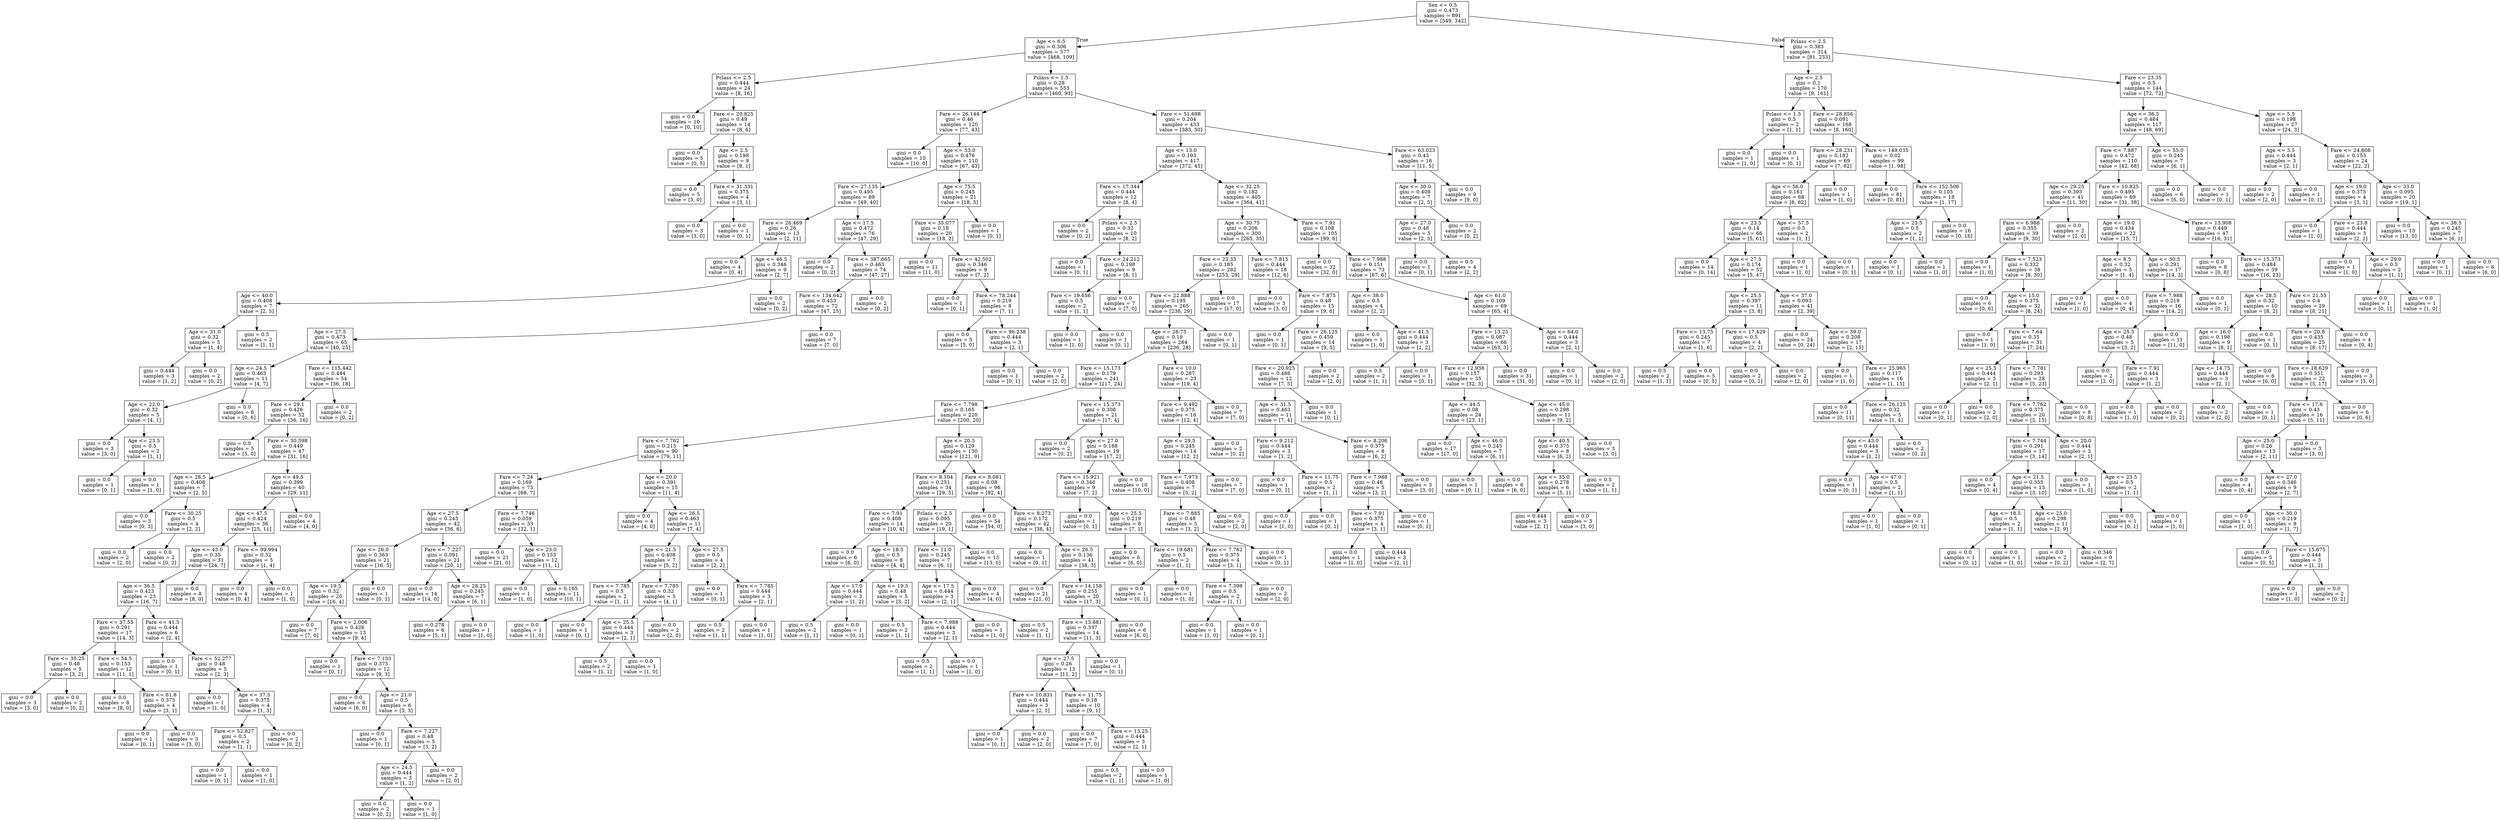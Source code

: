 digraph Tree {
node [shape=box] ;
0 [label="Sex <= 0.5\ngini = 0.473\nsamples = 891\nvalue = [549, 342]"] ;
1 [label="Age <= 6.5\ngini = 0.306\nsamples = 577\nvalue = [468, 109]"] ;
0 -> 1 [labeldistance=2.5, labelangle=45, headlabel="True"] ;
2 [label="Pclass <= 2.5\ngini = 0.444\nsamples = 24\nvalue = [8, 16]"] ;
1 -> 2 ;
3 [label="gini = 0.0\nsamples = 10\nvalue = [0, 10]"] ;
2 -> 3 ;
4 [label="Fare <= 20.825\ngini = 0.49\nsamples = 14\nvalue = [8, 6]"] ;
2 -> 4 ;
5 [label="gini = 0.0\nsamples = 5\nvalue = [0, 5]"] ;
4 -> 5 ;
6 [label="Age <= 2.5\ngini = 0.198\nsamples = 9\nvalue = [8, 1]"] ;
4 -> 6 ;
7 [label="gini = 0.0\nsamples = 5\nvalue = [5, 0]"] ;
6 -> 7 ;
8 [label="Fare <= 31.331\ngini = 0.375\nsamples = 4\nvalue = [3, 1]"] ;
6 -> 8 ;
9 [label="gini = 0.0\nsamples = 3\nvalue = [3, 0]"] ;
8 -> 9 ;
10 [label="gini = 0.0\nsamples = 1\nvalue = [0, 1]"] ;
8 -> 10 ;
11 [label="Pclass <= 1.5\ngini = 0.28\nsamples = 553\nvalue = [460, 93]"] ;
1 -> 11 ;
12 [label="Fare <= 26.144\ngini = 0.46\nsamples = 120\nvalue = [77, 43]"] ;
11 -> 12 ;
13 [label="gini = 0.0\nsamples = 10\nvalue = [10, 0]"] ;
12 -> 13 ;
14 [label="Age <= 53.0\ngini = 0.476\nsamples = 110\nvalue = [67, 43]"] ;
12 -> 14 ;
15 [label="Fare <= 27.135\ngini = 0.495\nsamples = 89\nvalue = [49, 40]"] ;
14 -> 15 ;
16 [label="Fare <= 26.469\ngini = 0.26\nsamples = 13\nvalue = [2, 11]"] ;
15 -> 16 ;
17 [label="gini = 0.0\nsamples = 4\nvalue = [0, 4]"] ;
16 -> 17 ;
18 [label="Age <= 46.5\ngini = 0.346\nsamples = 9\nvalue = [2, 7]"] ;
16 -> 18 ;
19 [label="Age <= 40.0\ngini = 0.408\nsamples = 7\nvalue = [2, 5]"] ;
18 -> 19 ;
20 [label="Age <= 31.0\ngini = 0.32\nsamples = 5\nvalue = [1, 4]"] ;
19 -> 20 ;
21 [label="gini = 0.444\nsamples = 3\nvalue = [1, 2]"] ;
20 -> 21 ;
22 [label="gini = 0.0\nsamples = 2\nvalue = [0, 2]"] ;
20 -> 22 ;
23 [label="gini = 0.5\nsamples = 2\nvalue = [1, 1]"] ;
19 -> 23 ;
24 [label="gini = 0.0\nsamples = 2\nvalue = [0, 2]"] ;
18 -> 24 ;
25 [label="Age <= 17.5\ngini = 0.472\nsamples = 76\nvalue = [47, 29]"] ;
15 -> 25 ;
26 [label="gini = 0.0\nsamples = 2\nvalue = [0, 2]"] ;
25 -> 26 ;
27 [label="Fare <= 387.665\ngini = 0.463\nsamples = 74\nvalue = [47, 27]"] ;
25 -> 27 ;
28 [label="Fare <= 134.642\ngini = 0.453\nsamples = 72\nvalue = [47, 25]"] ;
27 -> 28 ;
29 [label="Age <= 27.5\ngini = 0.473\nsamples = 65\nvalue = [40, 25]"] ;
28 -> 29 ;
30 [label="Age <= 24.5\ngini = 0.463\nsamples = 11\nvalue = [4, 7]"] ;
29 -> 30 ;
31 [label="Age <= 22.0\ngini = 0.32\nsamples = 5\nvalue = [4, 1]"] ;
30 -> 31 ;
32 [label="gini = 0.0\nsamples = 3\nvalue = [3, 0]"] ;
31 -> 32 ;
33 [label="Age <= 23.5\ngini = 0.5\nsamples = 2\nvalue = [1, 1]"] ;
31 -> 33 ;
34 [label="gini = 0.0\nsamples = 1\nvalue = [0, 1]"] ;
33 -> 34 ;
35 [label="gini = 0.0\nsamples = 1\nvalue = [1, 0]"] ;
33 -> 35 ;
36 [label="gini = 0.0\nsamples = 6\nvalue = [0, 6]"] ;
30 -> 36 ;
37 [label="Fare <= 115.442\ngini = 0.444\nsamples = 54\nvalue = [36, 18]"] ;
29 -> 37 ;
38 [label="Fare <= 29.1\ngini = 0.426\nsamples = 52\nvalue = [36, 16]"] ;
37 -> 38 ;
39 [label="gini = 0.0\nsamples = 5\nvalue = [5, 0]"] ;
38 -> 39 ;
40 [label="Fare <= 30.598\ngini = 0.449\nsamples = 47\nvalue = [31, 16]"] ;
38 -> 40 ;
41 [label="Age <= 28.5\ngini = 0.408\nsamples = 7\nvalue = [2, 5]"] ;
40 -> 41 ;
42 [label="gini = 0.0\nsamples = 3\nvalue = [0, 3]"] ;
41 -> 42 ;
43 [label="Fare <= 30.25\ngini = 0.5\nsamples = 4\nvalue = [2, 2]"] ;
41 -> 43 ;
44 [label="gini = 0.0\nsamples = 2\nvalue = [2, 0]"] ;
43 -> 44 ;
45 [label="gini = 0.0\nsamples = 2\nvalue = [0, 2]"] ;
43 -> 45 ;
46 [label="Age <= 49.5\ngini = 0.399\nsamples = 40\nvalue = [29, 11]"] ;
40 -> 46 ;
47 [label="Age <= 47.5\ngini = 0.424\nsamples = 36\nvalue = [25, 11]"] ;
46 -> 47 ;
48 [label="Age <= 43.0\ngini = 0.35\nsamples = 31\nvalue = [24, 7]"] ;
47 -> 48 ;
49 [label="Age <= 36.5\ngini = 0.423\nsamples = 23\nvalue = [16, 7]"] ;
48 -> 49 ;
50 [label="Fare <= 37.55\ngini = 0.291\nsamples = 17\nvalue = [14, 3]"] ;
49 -> 50 ;
51 [label="Fare <= 35.25\ngini = 0.48\nsamples = 5\nvalue = [3, 2]"] ;
50 -> 51 ;
52 [label="gini = 0.0\nsamples = 3\nvalue = [3, 0]"] ;
51 -> 52 ;
53 [label="gini = 0.0\nsamples = 2\nvalue = [0, 2]"] ;
51 -> 53 ;
54 [label="Fare <= 54.5\ngini = 0.153\nsamples = 12\nvalue = [11, 1]"] ;
50 -> 54 ;
55 [label="gini = 0.0\nsamples = 8\nvalue = [8, 0]"] ;
54 -> 55 ;
56 [label="Fare <= 61.8\ngini = 0.375\nsamples = 4\nvalue = [3, 1]"] ;
54 -> 56 ;
57 [label="gini = 0.0\nsamples = 1\nvalue = [0, 1]"] ;
56 -> 57 ;
58 [label="gini = 0.0\nsamples = 3\nvalue = [3, 0]"] ;
56 -> 58 ;
59 [label="Fare <= 41.5\ngini = 0.444\nsamples = 6\nvalue = [2, 4]"] ;
49 -> 59 ;
60 [label="gini = 0.0\nsamples = 1\nvalue = [0, 1]"] ;
59 -> 60 ;
61 [label="Fare <= 52.277\ngini = 0.48\nsamples = 5\nvalue = [2, 3]"] ;
59 -> 61 ;
62 [label="gini = 0.0\nsamples = 1\nvalue = [1, 0]"] ;
61 -> 62 ;
63 [label="Age <= 37.5\ngini = 0.375\nsamples = 4\nvalue = [1, 3]"] ;
61 -> 63 ;
64 [label="Fare <= 52.827\ngini = 0.5\nsamples = 2\nvalue = [1, 1]"] ;
63 -> 64 ;
65 [label="gini = 0.0\nsamples = 1\nvalue = [0, 1]"] ;
64 -> 65 ;
66 [label="gini = 0.0\nsamples = 1\nvalue = [1, 0]"] ;
64 -> 66 ;
67 [label="gini = 0.0\nsamples = 2\nvalue = [0, 2]"] ;
63 -> 67 ;
68 [label="gini = 0.0\nsamples = 8\nvalue = [8, 0]"] ;
48 -> 68 ;
69 [label="Fare <= 99.994\ngini = 0.32\nsamples = 5\nvalue = [1, 4]"] ;
47 -> 69 ;
70 [label="gini = 0.0\nsamples = 4\nvalue = [0, 4]"] ;
69 -> 70 ;
71 [label="gini = 0.0\nsamples = 1\nvalue = [1, 0]"] ;
69 -> 71 ;
72 [label="gini = 0.0\nsamples = 4\nvalue = [4, 0]"] ;
46 -> 72 ;
73 [label="gini = 0.0\nsamples = 2\nvalue = [0, 2]"] ;
37 -> 73 ;
74 [label="gini = 0.0\nsamples = 7\nvalue = [7, 0]"] ;
28 -> 74 ;
75 [label="gini = 0.0\nsamples = 2\nvalue = [0, 2]"] ;
27 -> 75 ;
76 [label="Age <= 75.5\ngini = 0.245\nsamples = 21\nvalue = [18, 3]"] ;
14 -> 76 ;
77 [label="Fare <= 35.077\ngini = 0.18\nsamples = 20\nvalue = [18, 2]"] ;
76 -> 77 ;
78 [label="gini = 0.0\nsamples = 11\nvalue = [11, 0]"] ;
77 -> 78 ;
79 [label="Fare <= 42.502\ngini = 0.346\nsamples = 9\nvalue = [7, 2]"] ;
77 -> 79 ;
80 [label="gini = 0.0\nsamples = 1\nvalue = [0, 1]"] ;
79 -> 80 ;
81 [label="Fare <= 78.244\ngini = 0.219\nsamples = 8\nvalue = [7, 1]"] ;
79 -> 81 ;
82 [label="gini = 0.0\nsamples = 5\nvalue = [5, 0]"] ;
81 -> 82 ;
83 [label="Fare <= 96.238\ngini = 0.444\nsamples = 3\nvalue = [2, 1]"] ;
81 -> 83 ;
84 [label="gini = 0.0\nsamples = 1\nvalue = [0, 1]"] ;
83 -> 84 ;
85 [label="gini = 0.0\nsamples = 2\nvalue = [2, 0]"] ;
83 -> 85 ;
86 [label="gini = 0.0\nsamples = 1\nvalue = [0, 1]"] ;
76 -> 86 ;
87 [label="Fare <= 51.698\ngini = 0.204\nsamples = 433\nvalue = [383, 50]"] ;
11 -> 87 ;
88 [label="Age <= 13.0\ngini = 0.193\nsamples = 417\nvalue = [372, 45]"] ;
87 -> 88 ;
89 [label="Fare <= 17.344\ngini = 0.444\nsamples = 12\nvalue = [8, 4]"] ;
88 -> 89 ;
90 [label="gini = 0.0\nsamples = 2\nvalue = [0, 2]"] ;
89 -> 90 ;
91 [label="Pclass <= 2.5\ngini = 0.32\nsamples = 10\nvalue = [8, 2]"] ;
89 -> 91 ;
92 [label="gini = 0.0\nsamples = 1\nvalue = [0, 1]"] ;
91 -> 92 ;
93 [label="Fare <= 24.212\ngini = 0.198\nsamples = 9\nvalue = [8, 1]"] ;
91 -> 93 ;
94 [label="Fare <= 19.656\ngini = 0.5\nsamples = 2\nvalue = [1, 1]"] ;
93 -> 94 ;
95 [label="gini = 0.0\nsamples = 1\nvalue = [1, 0]"] ;
94 -> 95 ;
96 [label="gini = 0.0\nsamples = 1\nvalue = [0, 1]"] ;
94 -> 96 ;
97 [label="gini = 0.0\nsamples = 7\nvalue = [7, 0]"] ;
93 -> 97 ;
98 [label="Age <= 32.25\ngini = 0.182\nsamples = 405\nvalue = [364, 41]"] ;
88 -> 98 ;
99 [label="Age <= 30.75\ngini = 0.206\nsamples = 300\nvalue = [265, 35]"] ;
98 -> 99 ;
100 [label="Fare <= 23.35\ngini = 0.185\nsamples = 282\nvalue = [253, 29]"] ;
99 -> 100 ;
101 [label="Fare <= 22.888\ngini = 0.195\nsamples = 265\nvalue = [236, 29]"] ;
100 -> 101 ;
102 [label="Age <= 28.75\ngini = 0.19\nsamples = 264\nvalue = [236, 28]"] ;
101 -> 102 ;
103 [label="Fare <= 15.173\ngini = 0.179\nsamples = 241\nvalue = [217, 24]"] ;
102 -> 103 ;
104 [label="Fare <= 7.798\ngini = 0.165\nsamples = 220\nvalue = [200, 20]"] ;
103 -> 104 ;
105 [label="Fare <= 7.762\ngini = 0.215\nsamples = 90\nvalue = [79, 11]"] ;
104 -> 105 ;
106 [label="Fare <= 7.24\ngini = 0.169\nsamples = 75\nvalue = [68, 7]"] ;
105 -> 106 ;
107 [label="Age <= 27.5\ngini = 0.245\nsamples = 42\nvalue = [36, 6]"] ;
106 -> 107 ;
108 [label="Age <= 26.0\ngini = 0.363\nsamples = 21\nvalue = [16, 5]"] ;
107 -> 108 ;
109 [label="Age <= 19.5\ngini = 0.32\nsamples = 20\nvalue = [16, 4]"] ;
108 -> 109 ;
110 [label="gini = 0.0\nsamples = 7\nvalue = [7, 0]"] ;
109 -> 110 ;
111 [label="Fare <= 2.006\ngini = 0.426\nsamples = 13\nvalue = [9, 4]"] ;
109 -> 111 ;
112 [label="gini = 0.0\nsamples = 1\nvalue = [0, 1]"] ;
111 -> 112 ;
113 [label="Fare <= 7.133\ngini = 0.375\nsamples = 12\nvalue = [9, 3]"] ;
111 -> 113 ;
114 [label="gini = 0.0\nsamples = 6\nvalue = [6, 0]"] ;
113 -> 114 ;
115 [label="Age <= 21.0\ngini = 0.5\nsamples = 6\nvalue = [3, 3]"] ;
113 -> 115 ;
116 [label="gini = 0.0\nsamples = 1\nvalue = [0, 1]"] ;
115 -> 116 ;
117 [label="Fare <= 7.227\ngini = 0.48\nsamples = 5\nvalue = [3, 2]"] ;
115 -> 117 ;
118 [label="Age <= 24.5\ngini = 0.444\nsamples = 3\nvalue = [1, 2]"] ;
117 -> 118 ;
119 [label="gini = 0.0\nsamples = 2\nvalue = [0, 2]"] ;
118 -> 119 ;
120 [label="gini = 0.0\nsamples = 1\nvalue = [1, 0]"] ;
118 -> 120 ;
121 [label="gini = 0.0\nsamples = 2\nvalue = [2, 0]"] ;
117 -> 121 ;
122 [label="gini = 0.0\nsamples = 1\nvalue = [0, 1]"] ;
108 -> 122 ;
123 [label="Fare <= 7.227\ngini = 0.091\nsamples = 21\nvalue = [20, 1]"] ;
107 -> 123 ;
124 [label="gini = 0.0\nsamples = 14\nvalue = [14, 0]"] ;
123 -> 124 ;
125 [label="Age <= 28.25\ngini = 0.245\nsamples = 7\nvalue = [6, 1]"] ;
123 -> 125 ;
126 [label="gini = 0.278\nsamples = 6\nvalue = [5, 1]"] ;
125 -> 126 ;
127 [label="gini = 0.0\nsamples = 1\nvalue = [1, 0]"] ;
125 -> 127 ;
128 [label="Fare <= 7.746\ngini = 0.059\nsamples = 33\nvalue = [32, 1]"] ;
106 -> 128 ;
129 [label="gini = 0.0\nsamples = 21\nvalue = [21, 0]"] ;
128 -> 129 ;
130 [label="Age <= 23.0\ngini = 0.153\nsamples = 12\nvalue = [11, 1]"] ;
128 -> 130 ;
131 [label="gini = 0.0\nsamples = 1\nvalue = [1, 0]"] ;
130 -> 131 ;
132 [label="gini = 0.165\nsamples = 11\nvalue = [10, 1]"] ;
130 -> 132 ;
133 [label="Age <= 20.0\ngini = 0.391\nsamples = 15\nvalue = [11, 4]"] ;
105 -> 133 ;
134 [label="gini = 0.0\nsamples = 4\nvalue = [4, 0]"] ;
133 -> 134 ;
135 [label="Age <= 26.5\ngini = 0.463\nsamples = 11\nvalue = [7, 4]"] ;
133 -> 135 ;
136 [label="Age <= 21.5\ngini = 0.408\nsamples = 7\nvalue = [5, 2]"] ;
135 -> 136 ;
137 [label="Fare <= 7.785\ngini = 0.5\nsamples = 2\nvalue = [1, 1]"] ;
136 -> 137 ;
138 [label="gini = 0.0\nsamples = 1\nvalue = [1, 0]"] ;
137 -> 138 ;
139 [label="gini = 0.0\nsamples = 1\nvalue = [0, 1]"] ;
137 -> 139 ;
140 [label="Fare <= 7.785\ngini = 0.32\nsamples = 5\nvalue = [4, 1]"] ;
136 -> 140 ;
141 [label="Age <= 25.5\ngini = 0.444\nsamples = 3\nvalue = [2, 1]"] ;
140 -> 141 ;
142 [label="gini = 0.5\nsamples = 2\nvalue = [1, 1]"] ;
141 -> 142 ;
143 [label="gini = 0.0\nsamples = 1\nvalue = [1, 0]"] ;
141 -> 143 ;
144 [label="gini = 0.0\nsamples = 2\nvalue = [2, 0]"] ;
140 -> 144 ;
145 [label="Age <= 27.5\ngini = 0.5\nsamples = 4\nvalue = [2, 2]"] ;
135 -> 145 ;
146 [label="gini = 0.0\nsamples = 1\nvalue = [0, 1]"] ;
145 -> 146 ;
147 [label="Fare <= 7.785\ngini = 0.444\nsamples = 3\nvalue = [2, 1]"] ;
145 -> 147 ;
148 [label="gini = 0.5\nsamples = 2\nvalue = [1, 1]"] ;
147 -> 148 ;
149 [label="gini = 0.0\nsamples = 1\nvalue = [1, 0]"] ;
147 -> 149 ;
150 [label="Age <= 20.5\ngini = 0.129\nsamples = 130\nvalue = [121, 9]"] ;
104 -> 150 ;
151 [label="Fare <= 8.104\ngini = 0.251\nsamples = 34\nvalue = [29, 5]"] ;
150 -> 151 ;
152 [label="Fare <= 7.91\ngini = 0.408\nsamples = 14\nvalue = [10, 4]"] ;
151 -> 152 ;
153 [label="gini = 0.0\nsamples = 6\nvalue = [6, 0]"] ;
152 -> 153 ;
154 [label="Age <= 18.5\ngini = 0.5\nsamples = 8\nvalue = [4, 4]"] ;
152 -> 154 ;
155 [label="Age <= 17.0\ngini = 0.444\nsamples = 3\nvalue = [1, 2]"] ;
154 -> 155 ;
156 [label="gini = 0.5\nsamples = 2\nvalue = [1, 1]"] ;
155 -> 156 ;
157 [label="gini = 0.0\nsamples = 1\nvalue = [0, 1]"] ;
155 -> 157 ;
158 [label="Age <= 19.5\ngini = 0.48\nsamples = 5\nvalue = [3, 2]"] ;
154 -> 158 ;
159 [label="gini = 0.5\nsamples = 2\nvalue = [1, 1]"] ;
158 -> 159 ;
160 [label="Fare <= 7.988\ngini = 0.444\nsamples = 3\nvalue = [2, 1]"] ;
158 -> 160 ;
161 [label="gini = 0.5\nsamples = 2\nvalue = [1, 1]"] ;
160 -> 161 ;
162 [label="gini = 0.0\nsamples = 1\nvalue = [1, 0]"] ;
160 -> 162 ;
163 [label="Pclass <= 2.5\ngini = 0.095\nsamples = 20\nvalue = [19, 1]"] ;
151 -> 163 ;
164 [label="Fare <= 11.0\ngini = 0.245\nsamples = 7\nvalue = [6, 1]"] ;
163 -> 164 ;
165 [label="Age <= 17.5\ngini = 0.444\nsamples = 3\nvalue = [2, 1]"] ;
164 -> 165 ;
166 [label="gini = 0.0\nsamples = 1\nvalue = [1, 0]"] ;
165 -> 166 ;
167 [label="gini = 0.5\nsamples = 2\nvalue = [1, 1]"] ;
165 -> 167 ;
168 [label="gini = 0.0\nsamples = 4\nvalue = [4, 0]"] ;
164 -> 168 ;
169 [label="gini = 0.0\nsamples = 13\nvalue = [13, 0]"] ;
163 -> 169 ;
170 [label="Fare <= 8.081\ngini = 0.08\nsamples = 96\nvalue = [92, 4]"] ;
150 -> 170 ;
171 [label="gini = 0.0\nsamples = 54\nvalue = [54, 0]"] ;
170 -> 171 ;
172 [label="Fare <= 8.273\ngini = 0.172\nsamples = 42\nvalue = [38, 4]"] ;
170 -> 172 ;
173 [label="gini = 0.0\nsamples = 1\nvalue = [0, 1]"] ;
172 -> 173 ;
174 [label="Age <= 26.5\ngini = 0.136\nsamples = 41\nvalue = [38, 3]"] ;
172 -> 174 ;
175 [label="gini = 0.0\nsamples = 21\nvalue = [21, 0]"] ;
174 -> 175 ;
176 [label="Fare <= 14.158\ngini = 0.255\nsamples = 20\nvalue = [17, 3]"] ;
174 -> 176 ;
177 [label="Fare <= 13.681\ngini = 0.337\nsamples = 14\nvalue = [11, 3]"] ;
176 -> 177 ;
178 [label="Age <= 27.5\ngini = 0.26\nsamples = 13\nvalue = [11, 2]"] ;
177 -> 178 ;
179 [label="Fare <= 10.831\ngini = 0.444\nsamples = 3\nvalue = [2, 1]"] ;
178 -> 179 ;
180 [label="gini = 0.0\nsamples = 1\nvalue = [0, 1]"] ;
179 -> 180 ;
181 [label="gini = 0.0\nsamples = 2\nvalue = [2, 0]"] ;
179 -> 181 ;
182 [label="Fare <= 11.75\ngini = 0.18\nsamples = 10\nvalue = [9, 1]"] ;
178 -> 182 ;
183 [label="gini = 0.0\nsamples = 7\nvalue = [7, 0]"] ;
182 -> 183 ;
184 [label="Fare <= 13.25\ngini = 0.444\nsamples = 3\nvalue = [2, 1]"] ;
182 -> 184 ;
185 [label="gini = 0.5\nsamples = 2\nvalue = [1, 1]"] ;
184 -> 185 ;
186 [label="gini = 0.0\nsamples = 1\nvalue = [1, 0]"] ;
184 -> 186 ;
187 [label="gini = 0.0\nsamples = 1\nvalue = [0, 1]"] ;
177 -> 187 ;
188 [label="gini = 0.0\nsamples = 6\nvalue = [6, 0]"] ;
176 -> 188 ;
189 [label="Fare <= 15.373\ngini = 0.308\nsamples = 21\nvalue = [17, 4]"] ;
103 -> 189 ;
190 [label="gini = 0.0\nsamples = 2\nvalue = [0, 2]"] ;
189 -> 190 ;
191 [label="Age <= 27.0\ngini = 0.188\nsamples = 19\nvalue = [17, 2]"] ;
189 -> 191 ;
192 [label="Fare <= 15.921\ngini = 0.346\nsamples = 9\nvalue = [7, 2]"] ;
191 -> 192 ;
193 [label="gini = 0.0\nsamples = 1\nvalue = [0, 1]"] ;
192 -> 193 ;
194 [label="Age <= 25.5\ngini = 0.219\nsamples = 8\nvalue = [7, 1]"] ;
192 -> 194 ;
195 [label="gini = 0.0\nsamples = 6\nvalue = [6, 0]"] ;
194 -> 195 ;
196 [label="Fare <= 19.681\ngini = 0.5\nsamples = 2\nvalue = [1, 1]"] ;
194 -> 196 ;
197 [label="gini = 0.0\nsamples = 1\nvalue = [0, 1]"] ;
196 -> 197 ;
198 [label="gini = 0.0\nsamples = 1\nvalue = [1, 0]"] ;
196 -> 198 ;
199 [label="gini = 0.0\nsamples = 10\nvalue = [10, 0]"] ;
191 -> 199 ;
200 [label="Fare <= 10.0\ngini = 0.287\nsamples = 23\nvalue = [19, 4]"] ;
102 -> 200 ;
201 [label="Fare <= 9.492\ngini = 0.375\nsamples = 16\nvalue = [12, 4]"] ;
200 -> 201 ;
202 [label="Age <= 29.5\ngini = 0.245\nsamples = 14\nvalue = [12, 2]"] ;
201 -> 202 ;
203 [label="Fare <= 7.973\ngini = 0.408\nsamples = 7\nvalue = [5, 2]"] ;
202 -> 203 ;
204 [label="Fare <= 7.885\ngini = 0.48\nsamples = 5\nvalue = [3, 2]"] ;
203 -> 204 ;
205 [label="Fare <= 7.762\ngini = 0.375\nsamples = 4\nvalue = [3, 1]"] ;
204 -> 205 ;
206 [label="Fare <= 7.398\ngini = 0.5\nsamples = 2\nvalue = [1, 1]"] ;
205 -> 206 ;
207 [label="gini = 0.0\nsamples = 1\nvalue = [1, 0]"] ;
206 -> 207 ;
208 [label="gini = 0.0\nsamples = 1\nvalue = [0, 1]"] ;
206 -> 208 ;
209 [label="gini = 0.0\nsamples = 2\nvalue = [2, 0]"] ;
205 -> 209 ;
210 [label="gini = 0.0\nsamples = 1\nvalue = [0, 1]"] ;
204 -> 210 ;
211 [label="gini = 0.0\nsamples = 2\nvalue = [2, 0]"] ;
203 -> 211 ;
212 [label="gini = 0.0\nsamples = 7\nvalue = [7, 0]"] ;
202 -> 212 ;
213 [label="gini = 0.0\nsamples = 2\nvalue = [0, 2]"] ;
201 -> 213 ;
214 [label="gini = 0.0\nsamples = 7\nvalue = [7, 0]"] ;
200 -> 214 ;
215 [label="gini = 0.0\nsamples = 1\nvalue = [0, 1]"] ;
101 -> 215 ;
216 [label="gini = 0.0\nsamples = 17\nvalue = [17, 0]"] ;
100 -> 216 ;
217 [label="Fare <= 7.815\ngini = 0.444\nsamples = 18\nvalue = [12, 6]"] ;
99 -> 217 ;
218 [label="gini = 0.0\nsamples = 3\nvalue = [3, 0]"] ;
217 -> 218 ;
219 [label="Fare <= 7.875\ngini = 0.48\nsamples = 15\nvalue = [9, 6]"] ;
217 -> 219 ;
220 [label="gini = 0.0\nsamples = 1\nvalue = [0, 1]"] ;
219 -> 220 ;
221 [label="Fare <= 26.125\ngini = 0.459\nsamples = 14\nvalue = [9, 5]"] ;
219 -> 221 ;
222 [label="Fare <= 20.925\ngini = 0.486\nsamples = 12\nvalue = [7, 5]"] ;
221 -> 222 ;
223 [label="Age <= 31.5\ngini = 0.463\nsamples = 11\nvalue = [7, 4]"] ;
222 -> 223 ;
224 [label="Fare <= 9.212\ngini = 0.444\nsamples = 3\nvalue = [1, 2]"] ;
223 -> 224 ;
225 [label="gini = 0.0\nsamples = 1\nvalue = [0, 1]"] ;
224 -> 225 ;
226 [label="Fare <= 11.75\ngini = 0.5\nsamples = 2\nvalue = [1, 1]"] ;
224 -> 226 ;
227 [label="gini = 0.0\nsamples = 1\nvalue = [1, 0]"] ;
226 -> 227 ;
228 [label="gini = 0.0\nsamples = 1\nvalue = [0, 1]"] ;
226 -> 228 ;
229 [label="Fare <= 8.206\ngini = 0.375\nsamples = 8\nvalue = [6, 2]"] ;
223 -> 229 ;
230 [label="Fare <= 7.988\ngini = 0.48\nsamples = 5\nvalue = [3, 2]"] ;
229 -> 230 ;
231 [label="Fare <= 7.91\ngini = 0.375\nsamples = 4\nvalue = [3, 1]"] ;
230 -> 231 ;
232 [label="gini = 0.0\nsamples = 1\nvalue = [1, 0]"] ;
231 -> 232 ;
233 [label="gini = 0.444\nsamples = 3\nvalue = [2, 1]"] ;
231 -> 233 ;
234 [label="gini = 0.0\nsamples = 1\nvalue = [0, 1]"] ;
230 -> 234 ;
235 [label="gini = 0.0\nsamples = 3\nvalue = [3, 0]"] ;
229 -> 235 ;
236 [label="gini = 0.0\nsamples = 1\nvalue = [0, 1]"] ;
222 -> 236 ;
237 [label="gini = 0.0\nsamples = 2\nvalue = [2, 0]"] ;
221 -> 237 ;
238 [label="Fare <= 7.91\ngini = 0.108\nsamples = 105\nvalue = [99, 6]"] ;
98 -> 238 ;
239 [label="gini = 0.0\nsamples = 32\nvalue = [32, 0]"] ;
238 -> 239 ;
240 [label="Fare <= 7.988\ngini = 0.151\nsamples = 73\nvalue = [67, 6]"] ;
238 -> 240 ;
241 [label="Age <= 38.0\ngini = 0.5\nsamples = 4\nvalue = [2, 2]"] ;
240 -> 241 ;
242 [label="gini = 0.0\nsamples = 1\nvalue = [1, 0]"] ;
241 -> 242 ;
243 [label="Age <= 41.5\ngini = 0.444\nsamples = 3\nvalue = [1, 2]"] ;
241 -> 243 ;
244 [label="gini = 0.5\nsamples = 2\nvalue = [1, 1]"] ;
243 -> 244 ;
245 [label="gini = 0.0\nsamples = 1\nvalue = [0, 1]"] ;
243 -> 245 ;
246 [label="Age <= 61.0\ngini = 0.109\nsamples = 69\nvalue = [65, 4]"] ;
240 -> 246 ;
247 [label="Fare <= 13.25\ngini = 0.087\nsamples = 66\nvalue = [63, 3]"] ;
246 -> 247 ;
248 [label="Fare <= 12.938\ngini = 0.157\nsamples = 35\nvalue = [32, 3]"] ;
247 -> 248 ;
249 [label="Age <= 44.5\ngini = 0.08\nsamples = 24\nvalue = [23, 1]"] ;
248 -> 249 ;
250 [label="gini = 0.0\nsamples = 17\nvalue = [17, 0]"] ;
249 -> 250 ;
251 [label="Age <= 46.0\ngini = 0.245\nsamples = 7\nvalue = [6, 1]"] ;
249 -> 251 ;
252 [label="gini = 0.0\nsamples = 1\nvalue = [0, 1]"] ;
251 -> 252 ;
253 [label="gini = 0.0\nsamples = 6\nvalue = [6, 0]"] ;
251 -> 253 ;
254 [label="Age <= 45.0\ngini = 0.298\nsamples = 11\nvalue = [9, 2]"] ;
248 -> 254 ;
255 [label="Age <= 40.5\ngini = 0.375\nsamples = 8\nvalue = [6, 2]"] ;
254 -> 255 ;
256 [label="Age <= 35.0\ngini = 0.278\nsamples = 6\nvalue = [5, 1]"] ;
255 -> 256 ;
257 [label="gini = 0.444\nsamples = 3\nvalue = [2, 1]"] ;
256 -> 257 ;
258 [label="gini = 0.0\nsamples = 3\nvalue = [3, 0]"] ;
256 -> 258 ;
259 [label="gini = 0.5\nsamples = 2\nvalue = [1, 1]"] ;
255 -> 259 ;
260 [label="gini = 0.0\nsamples = 3\nvalue = [3, 0]"] ;
254 -> 260 ;
261 [label="gini = 0.0\nsamples = 31\nvalue = [31, 0]"] ;
247 -> 261 ;
262 [label="Age <= 64.0\ngini = 0.444\nsamples = 3\nvalue = [2, 1]"] ;
246 -> 262 ;
263 [label="gini = 0.0\nsamples = 1\nvalue = [0, 1]"] ;
262 -> 263 ;
264 [label="gini = 0.0\nsamples = 2\nvalue = [2, 0]"] ;
262 -> 264 ;
265 [label="Fare <= 63.023\ngini = 0.43\nsamples = 16\nvalue = [11, 5]"] ;
87 -> 265 ;
266 [label="Age <= 30.0\ngini = 0.408\nsamples = 7\nvalue = [2, 5]"] ;
265 -> 266 ;
267 [label="Age <= 27.0\ngini = 0.48\nsamples = 5\nvalue = [2, 3]"] ;
266 -> 267 ;
268 [label="gini = 0.0\nsamples = 1\nvalue = [0, 1]"] ;
267 -> 268 ;
269 [label="gini = 0.5\nsamples = 4\nvalue = [2, 2]"] ;
267 -> 269 ;
270 [label="gini = 0.0\nsamples = 2\nvalue = [0, 2]"] ;
266 -> 270 ;
271 [label="gini = 0.0\nsamples = 9\nvalue = [9, 0]"] ;
265 -> 271 ;
272 [label="Pclass <= 2.5\ngini = 0.383\nsamples = 314\nvalue = [81, 233]"] ;
0 -> 272 [labeldistance=2.5, labelangle=-45, headlabel="False"] ;
273 [label="Age <= 2.5\ngini = 0.1\nsamples = 170\nvalue = [9, 161]"] ;
272 -> 273 ;
274 [label="Pclass <= 1.5\ngini = 0.5\nsamples = 2\nvalue = [1, 1]"] ;
273 -> 274 ;
275 [label="gini = 0.0\nsamples = 1\nvalue = [1, 0]"] ;
274 -> 275 ;
276 [label="gini = 0.0\nsamples = 1\nvalue = [0, 1]"] ;
274 -> 276 ;
277 [label="Fare <= 28.856\ngini = 0.091\nsamples = 168\nvalue = [8, 160]"] ;
273 -> 277 ;
278 [label="Fare <= 28.231\ngini = 0.182\nsamples = 69\nvalue = [7, 62]"] ;
277 -> 278 ;
279 [label="Age <= 56.0\ngini = 0.161\nsamples = 68\nvalue = [6, 62]"] ;
278 -> 279 ;
280 [label="Age <= 23.5\ngini = 0.14\nsamples = 66\nvalue = [5, 61]"] ;
279 -> 280 ;
281 [label="gini = 0.0\nsamples = 14\nvalue = [0, 14]"] ;
280 -> 281 ;
282 [label="Age <= 27.5\ngini = 0.174\nsamples = 52\nvalue = [5, 47]"] ;
280 -> 282 ;
283 [label="Age <= 25.5\ngini = 0.397\nsamples = 11\nvalue = [3, 8]"] ;
282 -> 283 ;
284 [label="Fare <= 13.75\ngini = 0.245\nsamples = 7\nvalue = [1, 6]"] ;
283 -> 284 ;
285 [label="gini = 0.5\nsamples = 2\nvalue = [1, 1]"] ;
284 -> 285 ;
286 [label="gini = 0.0\nsamples = 5\nvalue = [0, 5]"] ;
284 -> 286 ;
287 [label="Fare <= 17.429\ngini = 0.5\nsamples = 4\nvalue = [2, 2]"] ;
283 -> 287 ;
288 [label="gini = 0.0\nsamples = 2\nvalue = [0, 2]"] ;
287 -> 288 ;
289 [label="gini = 0.0\nsamples = 2\nvalue = [2, 0]"] ;
287 -> 289 ;
290 [label="Age <= 37.0\ngini = 0.093\nsamples = 41\nvalue = [2, 39]"] ;
282 -> 290 ;
291 [label="gini = 0.0\nsamples = 24\nvalue = [0, 24]"] ;
290 -> 291 ;
292 [label="Age <= 39.0\ngini = 0.208\nsamples = 17\nvalue = [2, 15]"] ;
290 -> 292 ;
293 [label="gini = 0.0\nsamples = 1\nvalue = [1, 0]"] ;
292 -> 293 ;
294 [label="Fare <= 25.965\ngini = 0.117\nsamples = 16\nvalue = [1, 15]"] ;
292 -> 294 ;
295 [label="gini = 0.0\nsamples = 11\nvalue = [0, 11]"] ;
294 -> 295 ;
296 [label="Fare <= 26.125\ngini = 0.32\nsamples = 5\nvalue = [1, 4]"] ;
294 -> 296 ;
297 [label="Age <= 43.0\ngini = 0.444\nsamples = 3\nvalue = [1, 2]"] ;
296 -> 297 ;
298 [label="gini = 0.0\nsamples = 1\nvalue = [0, 1]"] ;
297 -> 298 ;
299 [label="Age <= 47.0\ngini = 0.5\nsamples = 2\nvalue = [1, 1]"] ;
297 -> 299 ;
300 [label="gini = 0.0\nsamples = 1\nvalue = [1, 0]"] ;
299 -> 300 ;
301 [label="gini = 0.0\nsamples = 1\nvalue = [0, 1]"] ;
299 -> 301 ;
302 [label="gini = 0.0\nsamples = 2\nvalue = [0, 2]"] ;
296 -> 302 ;
303 [label="Age <= 57.5\ngini = 0.5\nsamples = 2\nvalue = [1, 1]"] ;
279 -> 303 ;
304 [label="gini = 0.0\nsamples = 1\nvalue = [1, 0]"] ;
303 -> 304 ;
305 [label="gini = 0.0\nsamples = 1\nvalue = [0, 1]"] ;
303 -> 305 ;
306 [label="gini = 0.0\nsamples = 1\nvalue = [1, 0]"] ;
278 -> 306 ;
307 [label="Fare <= 149.035\ngini = 0.02\nsamples = 99\nvalue = [1, 98]"] ;
277 -> 307 ;
308 [label="gini = 0.0\nsamples = 81\nvalue = [0, 81]"] ;
307 -> 308 ;
309 [label="Fare <= 152.506\ngini = 0.105\nsamples = 18\nvalue = [1, 17]"] ;
307 -> 309 ;
310 [label="Age <= 23.5\ngini = 0.5\nsamples = 2\nvalue = [1, 1]"] ;
309 -> 310 ;
311 [label="gini = 0.0\nsamples = 1\nvalue = [0, 1]"] ;
310 -> 311 ;
312 [label="gini = 0.0\nsamples = 1\nvalue = [1, 0]"] ;
310 -> 312 ;
313 [label="gini = 0.0\nsamples = 16\nvalue = [0, 16]"] ;
309 -> 313 ;
314 [label="Fare <= 23.35\ngini = 0.5\nsamples = 144\nvalue = [72, 72]"] ;
272 -> 314 ;
315 [label="Age <= 36.5\ngini = 0.484\nsamples = 117\nvalue = [48, 69]"] ;
314 -> 315 ;
316 [label="Fare <= 7.887\ngini = 0.472\nsamples = 110\nvalue = [42, 68]"] ;
315 -> 316 ;
317 [label="Age <= 29.25\ngini = 0.393\nsamples = 41\nvalue = [11, 30]"] ;
316 -> 317 ;
318 [label="Fare <= 6.988\ngini = 0.355\nsamples = 39\nvalue = [9, 30]"] ;
317 -> 318 ;
319 [label="gini = 0.0\nsamples = 1\nvalue = [1, 0]"] ;
318 -> 319 ;
320 [label="Fare <= 7.523\ngini = 0.332\nsamples = 38\nvalue = [8, 30]"] ;
318 -> 320 ;
321 [label="gini = 0.0\nsamples = 6\nvalue = [0, 6]"] ;
320 -> 321 ;
322 [label="Age <= 15.0\ngini = 0.375\nsamples = 32\nvalue = [8, 24]"] ;
320 -> 322 ;
323 [label="gini = 0.0\nsamples = 1\nvalue = [1, 0]"] ;
322 -> 323 ;
324 [label="Fare <= 7.64\ngini = 0.35\nsamples = 31\nvalue = [7, 24]"] ;
322 -> 324 ;
325 [label="Age <= 25.5\ngini = 0.444\nsamples = 3\nvalue = [2, 1]"] ;
324 -> 325 ;
326 [label="gini = 0.0\nsamples = 1\nvalue = [0, 1]"] ;
325 -> 326 ;
327 [label="gini = 0.0\nsamples = 2\nvalue = [2, 0]"] ;
325 -> 327 ;
328 [label="Fare <= 7.781\ngini = 0.293\nsamples = 28\nvalue = [5, 23]"] ;
324 -> 328 ;
329 [label="Fare <= 7.762\ngini = 0.375\nsamples = 20\nvalue = [5, 15]"] ;
328 -> 329 ;
330 [label="Fare <= 7.744\ngini = 0.291\nsamples = 17\nvalue = [3, 14]"] ;
329 -> 330 ;
331 [label="gini = 0.0\nsamples = 4\nvalue = [0, 4]"] ;
330 -> 331 ;
332 [label="Age <= 21.5\ngini = 0.355\nsamples = 13\nvalue = [3, 10]"] ;
330 -> 332 ;
333 [label="Age <= 18.5\ngini = 0.5\nsamples = 2\nvalue = [1, 1]"] ;
332 -> 333 ;
334 [label="gini = 0.0\nsamples = 1\nvalue = [0, 1]"] ;
333 -> 334 ;
335 [label="gini = 0.0\nsamples = 1\nvalue = [1, 0]"] ;
333 -> 335 ;
336 [label="Age <= 25.0\ngini = 0.298\nsamples = 11\nvalue = [2, 9]"] ;
332 -> 336 ;
337 [label="gini = 0.0\nsamples = 2\nvalue = [0, 2]"] ;
336 -> 337 ;
338 [label="gini = 0.346\nsamples = 9\nvalue = [2, 7]"] ;
336 -> 338 ;
339 [label="Age <= 20.0\ngini = 0.444\nsamples = 3\nvalue = [2, 1]"] ;
329 -> 339 ;
340 [label="gini = 0.0\nsamples = 1\nvalue = [1, 0]"] ;
339 -> 340 ;
341 [label="Age <= 23.5\ngini = 0.5\nsamples = 2\nvalue = [1, 1]"] ;
339 -> 341 ;
342 [label="gini = 0.0\nsamples = 1\nvalue = [0, 1]"] ;
341 -> 342 ;
343 [label="gini = 0.0\nsamples = 1\nvalue = [1, 0]"] ;
341 -> 343 ;
344 [label="gini = 0.0\nsamples = 8\nvalue = [0, 8]"] ;
328 -> 344 ;
345 [label="gini = 0.0\nsamples = 2\nvalue = [2, 0]"] ;
317 -> 345 ;
346 [label="Fare <= 10.825\ngini = 0.495\nsamples = 69\nvalue = [31, 38]"] ;
316 -> 346 ;
347 [label="Age <= 19.0\ngini = 0.434\nsamples = 22\nvalue = [15, 7]"] ;
346 -> 347 ;
348 [label="Age <= 8.5\ngini = 0.32\nsamples = 5\nvalue = [1, 4]"] ;
347 -> 348 ;
349 [label="gini = 0.0\nsamples = 1\nvalue = [1, 0]"] ;
348 -> 349 ;
350 [label="gini = 0.0\nsamples = 4\nvalue = [0, 4]"] ;
348 -> 350 ;
351 [label="Age <= 30.5\ngini = 0.291\nsamples = 17\nvalue = [14, 3]"] ;
347 -> 351 ;
352 [label="Fare <= 7.988\ngini = 0.219\nsamples = 16\nvalue = [14, 2]"] ;
351 -> 352 ;
353 [label="Age <= 25.5\ngini = 0.48\nsamples = 5\nvalue = [3, 2]"] ;
352 -> 353 ;
354 [label="gini = 0.0\nsamples = 2\nvalue = [2, 0]"] ;
353 -> 354 ;
355 [label="Fare <= 7.91\ngini = 0.444\nsamples = 3\nvalue = [1, 2]"] ;
353 -> 355 ;
356 [label="gini = 0.0\nsamples = 1\nvalue = [1, 0]"] ;
355 -> 356 ;
357 [label="gini = 0.0\nsamples = 2\nvalue = [0, 2]"] ;
355 -> 357 ;
358 [label="gini = 0.0\nsamples = 11\nvalue = [11, 0]"] ;
352 -> 358 ;
359 [label="gini = 0.0\nsamples = 1\nvalue = [0, 1]"] ;
351 -> 359 ;
360 [label="Fare <= 13.908\ngini = 0.449\nsamples = 47\nvalue = [16, 31]"] ;
346 -> 360 ;
361 [label="gini = 0.0\nsamples = 8\nvalue = [0, 8]"] ;
360 -> 361 ;
362 [label="Fare <= 15.373\ngini = 0.484\nsamples = 39\nvalue = [16, 23]"] ;
360 -> 362 ;
363 [label="Age <= 28.5\ngini = 0.32\nsamples = 10\nvalue = [8, 2]"] ;
362 -> 363 ;
364 [label="Age <= 16.0\ngini = 0.198\nsamples = 9\nvalue = [8, 1]"] ;
363 -> 364 ;
365 [label="Age <= 14.75\ngini = 0.444\nsamples = 3\nvalue = [2, 1]"] ;
364 -> 365 ;
366 [label="gini = 0.0\nsamples = 2\nvalue = [2, 0]"] ;
365 -> 366 ;
367 [label="gini = 0.0\nsamples = 1\nvalue = [0, 1]"] ;
365 -> 367 ;
368 [label="gini = 0.0\nsamples = 6\nvalue = [6, 0]"] ;
364 -> 368 ;
369 [label="gini = 0.0\nsamples = 1\nvalue = [0, 1]"] ;
363 -> 369 ;
370 [label="Fare <= 21.55\ngini = 0.4\nsamples = 29\nvalue = [8, 21]"] ;
362 -> 370 ;
371 [label="Fare <= 20.8\ngini = 0.435\nsamples = 25\nvalue = [8, 17]"] ;
370 -> 371 ;
372 [label="Fare <= 18.629\ngini = 0.351\nsamples = 22\nvalue = [5, 17]"] ;
371 -> 372 ;
373 [label="Fare <= 17.6\ngini = 0.43\nsamples = 16\nvalue = [5, 11]"] ;
372 -> 373 ;
374 [label="Age <= 25.0\ngini = 0.26\nsamples = 13\nvalue = [2, 11]"] ;
373 -> 374 ;
375 [label="gini = 0.0\nsamples = 4\nvalue = [0, 4]"] ;
374 -> 375 ;
376 [label="Age <= 27.0\ngini = 0.346\nsamples = 9\nvalue = [2, 7]"] ;
374 -> 376 ;
377 [label="gini = 0.0\nsamples = 1\nvalue = [1, 0]"] ;
376 -> 377 ;
378 [label="Age <= 30.0\ngini = 0.219\nsamples = 8\nvalue = [1, 7]"] ;
376 -> 378 ;
379 [label="gini = 0.0\nsamples = 5\nvalue = [0, 5]"] ;
378 -> 379 ;
380 [label="Fare <= 15.675\ngini = 0.444\nsamples = 3\nvalue = [1, 2]"] ;
378 -> 380 ;
381 [label="gini = 0.0\nsamples = 1\nvalue = [1, 0]"] ;
380 -> 381 ;
382 [label="gini = 0.0\nsamples = 2\nvalue = [0, 2]"] ;
380 -> 382 ;
383 [label="gini = 0.0\nsamples = 3\nvalue = [3, 0]"] ;
373 -> 383 ;
384 [label="gini = 0.0\nsamples = 6\nvalue = [0, 6]"] ;
372 -> 384 ;
385 [label="gini = 0.0\nsamples = 3\nvalue = [3, 0]"] ;
371 -> 385 ;
386 [label="gini = 0.0\nsamples = 4\nvalue = [0, 4]"] ;
370 -> 386 ;
387 [label="Age <= 55.0\ngini = 0.245\nsamples = 7\nvalue = [6, 1]"] ;
315 -> 387 ;
388 [label="gini = 0.0\nsamples = 6\nvalue = [6, 0]"] ;
387 -> 388 ;
389 [label="gini = 0.0\nsamples = 1\nvalue = [0, 1]"] ;
387 -> 389 ;
390 [label="Age <= 5.5\ngini = 0.198\nsamples = 27\nvalue = [24, 3]"] ;
314 -> 390 ;
391 [label="Age <= 3.5\ngini = 0.444\nsamples = 3\nvalue = [2, 1]"] ;
390 -> 391 ;
392 [label="gini = 0.0\nsamples = 2\nvalue = [2, 0]"] ;
391 -> 392 ;
393 [label="gini = 0.0\nsamples = 1\nvalue = [0, 1]"] ;
391 -> 393 ;
394 [label="Fare <= 24.808\ngini = 0.153\nsamples = 24\nvalue = [22, 2]"] ;
390 -> 394 ;
395 [label="Age <= 19.0\ngini = 0.375\nsamples = 4\nvalue = [3, 1]"] ;
394 -> 395 ;
396 [label="gini = 0.0\nsamples = 1\nvalue = [1, 0]"] ;
395 -> 396 ;
397 [label="Fare <= 23.8\ngini = 0.444\nsamples = 3\nvalue = [2, 1]"] ;
395 -> 397 ;
398 [label="gini = 0.0\nsamples = 1\nvalue = [1, 0]"] ;
397 -> 398 ;
399 [label="Age <= 29.0\ngini = 0.5\nsamples = 2\nvalue = [1, 1]"] ;
397 -> 399 ;
400 [label="gini = 0.0\nsamples = 1\nvalue = [0, 1]"] ;
399 -> 400 ;
401 [label="gini = 0.0\nsamples = 1\nvalue = [1, 0]"] ;
399 -> 401 ;
402 [label="Age <= 33.0\ngini = 0.095\nsamples = 20\nvalue = [19, 1]"] ;
394 -> 402 ;
403 [label="gini = 0.0\nsamples = 13\nvalue = [13, 0]"] ;
402 -> 403 ;
404 [label="Age <= 38.5\ngini = 0.245\nsamples = 7\nvalue = [6, 1]"] ;
402 -> 404 ;
405 [label="gini = 0.0\nsamples = 1\nvalue = [0, 1]"] ;
404 -> 405 ;
406 [label="gini = 0.0\nsamples = 6\nvalue = [6, 0]"] ;
404 -> 406 ;
}